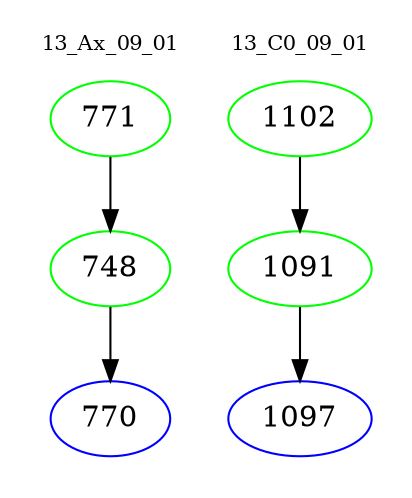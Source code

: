 digraph{
subgraph cluster_0 {
color = white
label = "13_Ax_09_01";
fontsize=10;
T0_771 [label="771", color="green"]
T0_771 -> T0_748 [color="black"]
T0_748 [label="748", color="green"]
T0_748 -> T0_770 [color="black"]
T0_770 [label="770", color="blue"]
}
subgraph cluster_1 {
color = white
label = "13_C0_09_01";
fontsize=10;
T1_1102 [label="1102", color="green"]
T1_1102 -> T1_1091 [color="black"]
T1_1091 [label="1091", color="green"]
T1_1091 -> T1_1097 [color="black"]
T1_1097 [label="1097", color="blue"]
}
}
